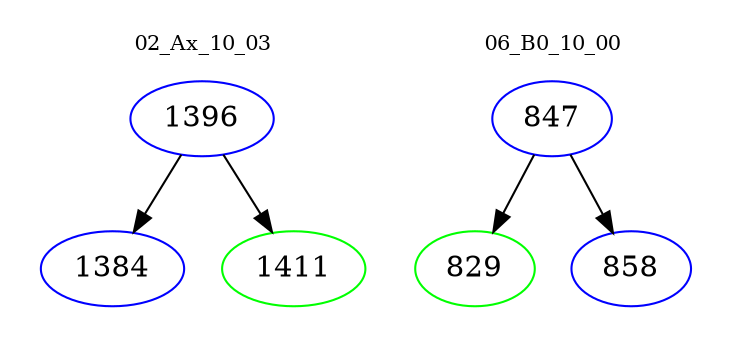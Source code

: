 digraph{
subgraph cluster_0 {
color = white
label = "02_Ax_10_03";
fontsize=10;
T0_1396 [label="1396", color="blue"]
T0_1396 -> T0_1384 [color="black"]
T0_1384 [label="1384", color="blue"]
T0_1396 -> T0_1411 [color="black"]
T0_1411 [label="1411", color="green"]
}
subgraph cluster_1 {
color = white
label = "06_B0_10_00";
fontsize=10;
T1_847 [label="847", color="blue"]
T1_847 -> T1_829 [color="black"]
T1_829 [label="829", color="green"]
T1_847 -> T1_858 [color="black"]
T1_858 [label="858", color="blue"]
}
}
